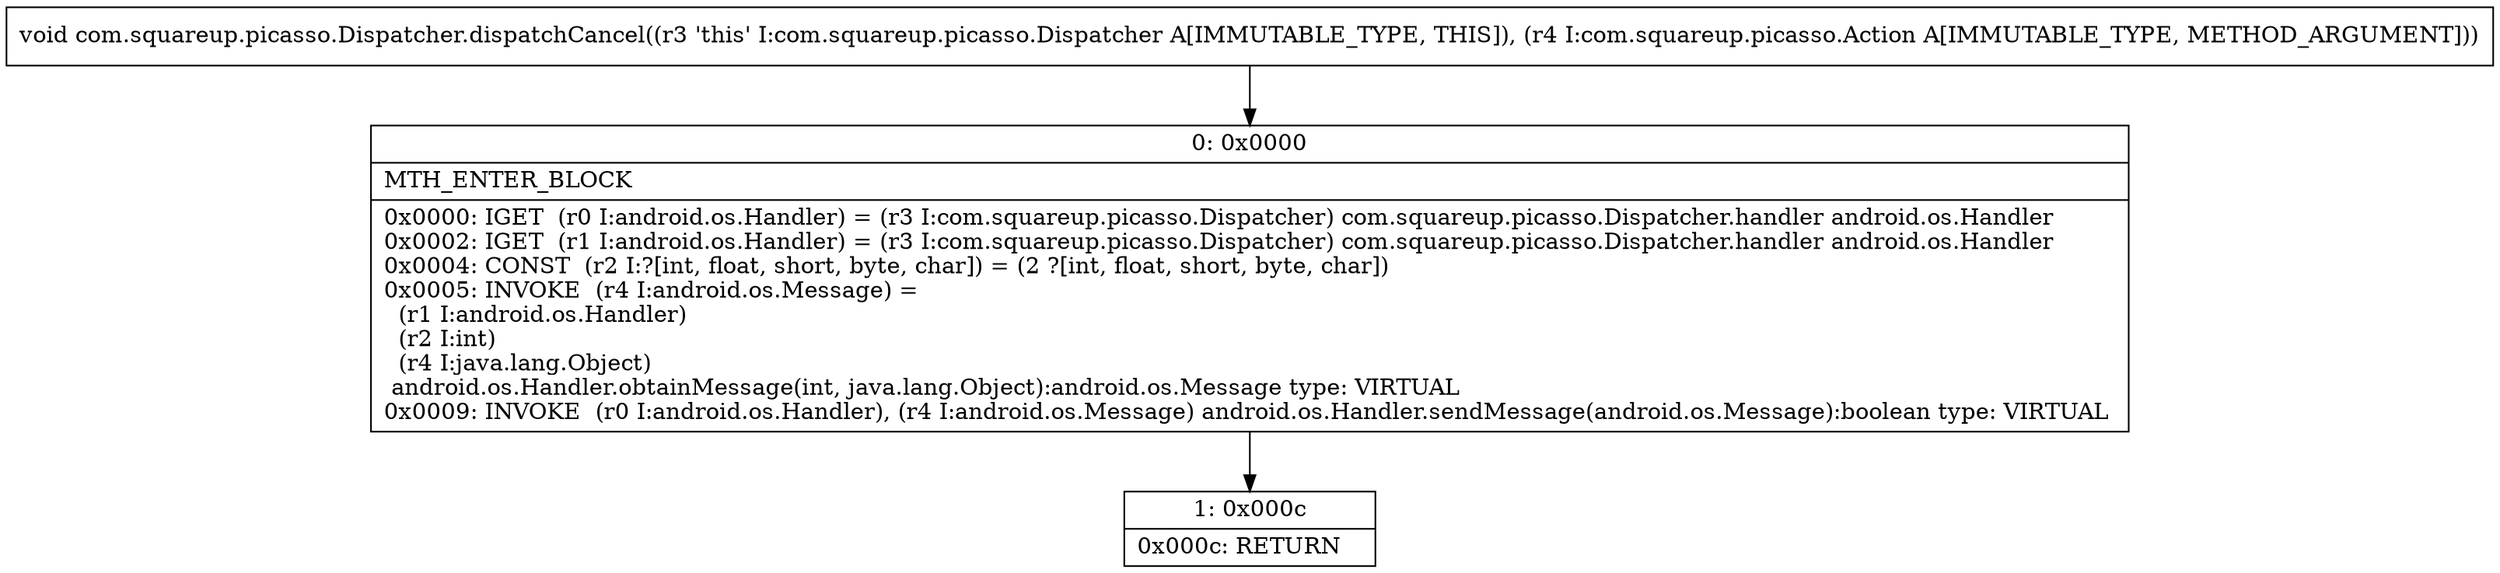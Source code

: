 digraph "CFG forcom.squareup.picasso.Dispatcher.dispatchCancel(Lcom\/squareup\/picasso\/Action;)V" {
Node_0 [shape=record,label="{0\:\ 0x0000|MTH_ENTER_BLOCK\l|0x0000: IGET  (r0 I:android.os.Handler) = (r3 I:com.squareup.picasso.Dispatcher) com.squareup.picasso.Dispatcher.handler android.os.Handler \l0x0002: IGET  (r1 I:android.os.Handler) = (r3 I:com.squareup.picasso.Dispatcher) com.squareup.picasso.Dispatcher.handler android.os.Handler \l0x0004: CONST  (r2 I:?[int, float, short, byte, char]) = (2 ?[int, float, short, byte, char]) \l0x0005: INVOKE  (r4 I:android.os.Message) = \l  (r1 I:android.os.Handler)\l  (r2 I:int)\l  (r4 I:java.lang.Object)\l android.os.Handler.obtainMessage(int, java.lang.Object):android.os.Message type: VIRTUAL \l0x0009: INVOKE  (r0 I:android.os.Handler), (r4 I:android.os.Message) android.os.Handler.sendMessage(android.os.Message):boolean type: VIRTUAL \l}"];
Node_1 [shape=record,label="{1\:\ 0x000c|0x000c: RETURN   \l}"];
MethodNode[shape=record,label="{void com.squareup.picasso.Dispatcher.dispatchCancel((r3 'this' I:com.squareup.picasso.Dispatcher A[IMMUTABLE_TYPE, THIS]), (r4 I:com.squareup.picasso.Action A[IMMUTABLE_TYPE, METHOD_ARGUMENT])) }"];
MethodNode -> Node_0;
Node_0 -> Node_1;
}

